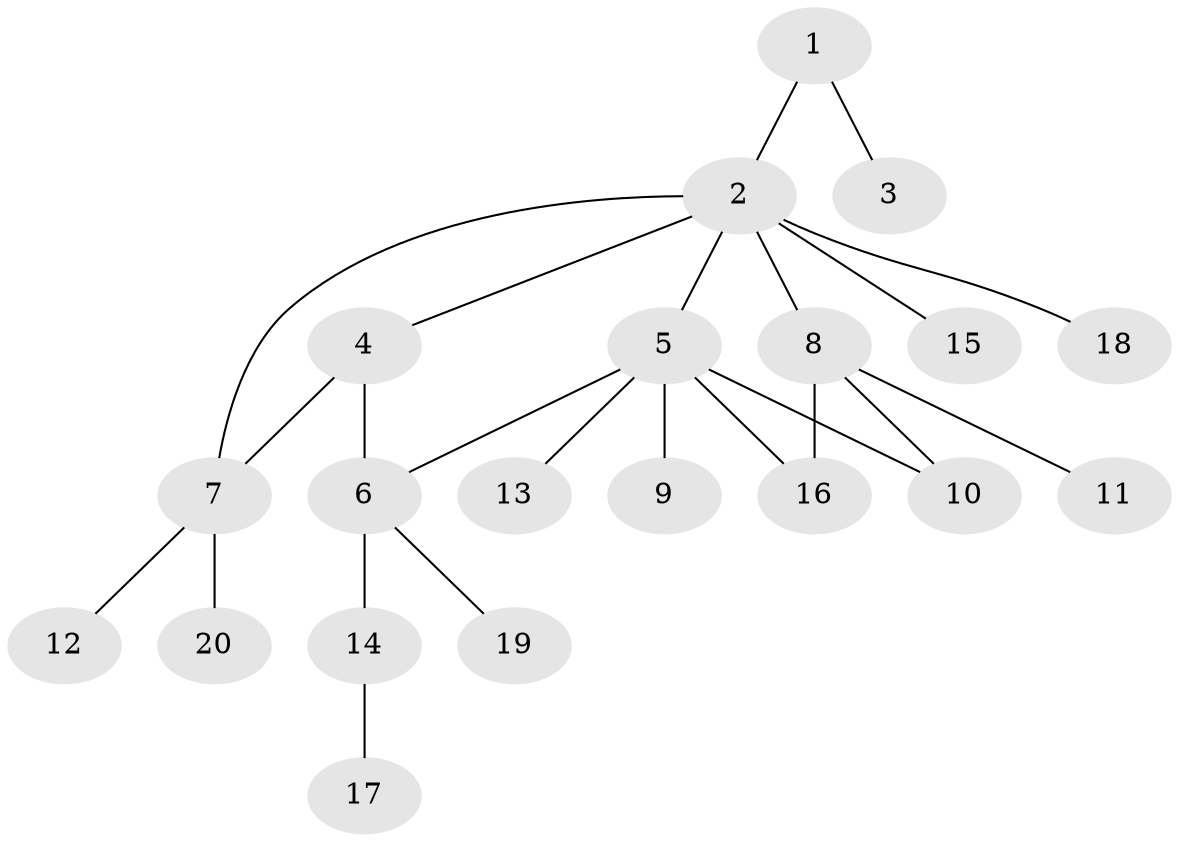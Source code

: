 // Generated by graph-tools (version 1.1) at 2025/46/02/15/25 05:46:28]
// undirected, 20 vertices, 23 edges
graph export_dot {
graph [start="1"]
  node [color=gray90,style=filled];
  1;
  2;
  3;
  4;
  5;
  6;
  7;
  8;
  9;
  10;
  11;
  12;
  13;
  14;
  15;
  16;
  17;
  18;
  19;
  20;
  1 -- 2;
  1 -- 3;
  2 -- 4;
  2 -- 5;
  2 -- 7;
  2 -- 8;
  2 -- 15;
  2 -- 18;
  4 -- 6;
  4 -- 7;
  5 -- 6;
  5 -- 9;
  5 -- 10;
  5 -- 13;
  5 -- 16;
  6 -- 14;
  6 -- 19;
  7 -- 12;
  7 -- 20;
  8 -- 10;
  8 -- 11;
  8 -- 16;
  14 -- 17;
}

